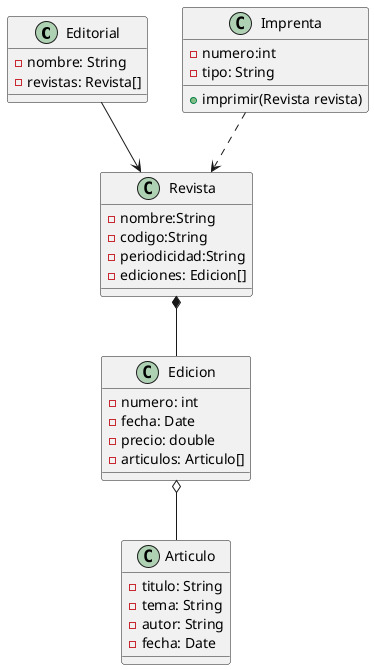 @startuml
'https://plantuml.com/class-diagram
class Editorial{
-nombre: String
-revistas: Revista[]
}
Editorial --> Revista
class Revista {
-nombre:String
-codigo:String
-periodicidad:String
-ediciones: Edicion[]
}
Revista *-- Edicion
class Edicion{
-numero: int
-fecha: Date
-precio: double
-articulos: Articulo[]
}
Edicion o-- Articulo
class Articulo{
-titulo: String
-tema: String
-autor: String
-fecha: Date
}
Imprenta ..> Revista
class Imprenta{
-numero:int
-tipo: String
+imprimir(Revista revista)
}




@enduml